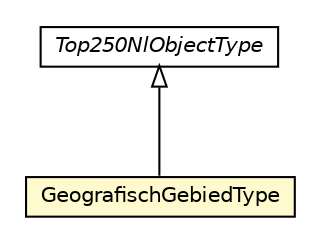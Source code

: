#!/usr/local/bin/dot
#
# Class diagram 
# Generated by UMLGraph version R5_6-24-gf6e263 (http://www.umlgraph.org/)
#

digraph G {
	edge [fontname="Helvetica",fontsize=10,labelfontname="Helvetica",labelfontsize=10];
	node [fontname="Helvetica",fontsize=10,shape=plaintext];
	nodesep=0.25;
	ranksep=0.5;
	// nl.b3p.topnl.top250nl.Top250NlObjectType
	c20745 [label=<<table title="nl.b3p.topnl.top250nl.Top250NlObjectType" border="0" cellborder="1" cellspacing="0" cellpadding="2" port="p" href="./Top250NlObjectType.html">
		<tr><td><table border="0" cellspacing="0" cellpadding="1">
<tr><td align="center" balign="center"><font face="Helvetica-Oblique"> Top250NlObjectType </font></td></tr>
		</table></td></tr>
		</table>>, URL="./Top250NlObjectType.html", fontname="Helvetica", fontcolor="black", fontsize=10.0];
	// nl.b3p.topnl.top250nl.GeografischGebiedType
	c20761 [label=<<table title="nl.b3p.topnl.top250nl.GeografischGebiedType" border="0" cellborder="1" cellspacing="0" cellpadding="2" port="p" bgcolor="lemonChiffon" href="./GeografischGebiedType.html">
		<tr><td><table border="0" cellspacing="0" cellpadding="1">
<tr><td align="center" balign="center"> GeografischGebiedType </td></tr>
		</table></td></tr>
		</table>>, URL="./GeografischGebiedType.html", fontname="Helvetica", fontcolor="black", fontsize=10.0];
	//nl.b3p.topnl.top250nl.GeografischGebiedType extends nl.b3p.topnl.top250nl.Top250NlObjectType
	c20745:p -> c20761:p [dir=back,arrowtail=empty];
}

